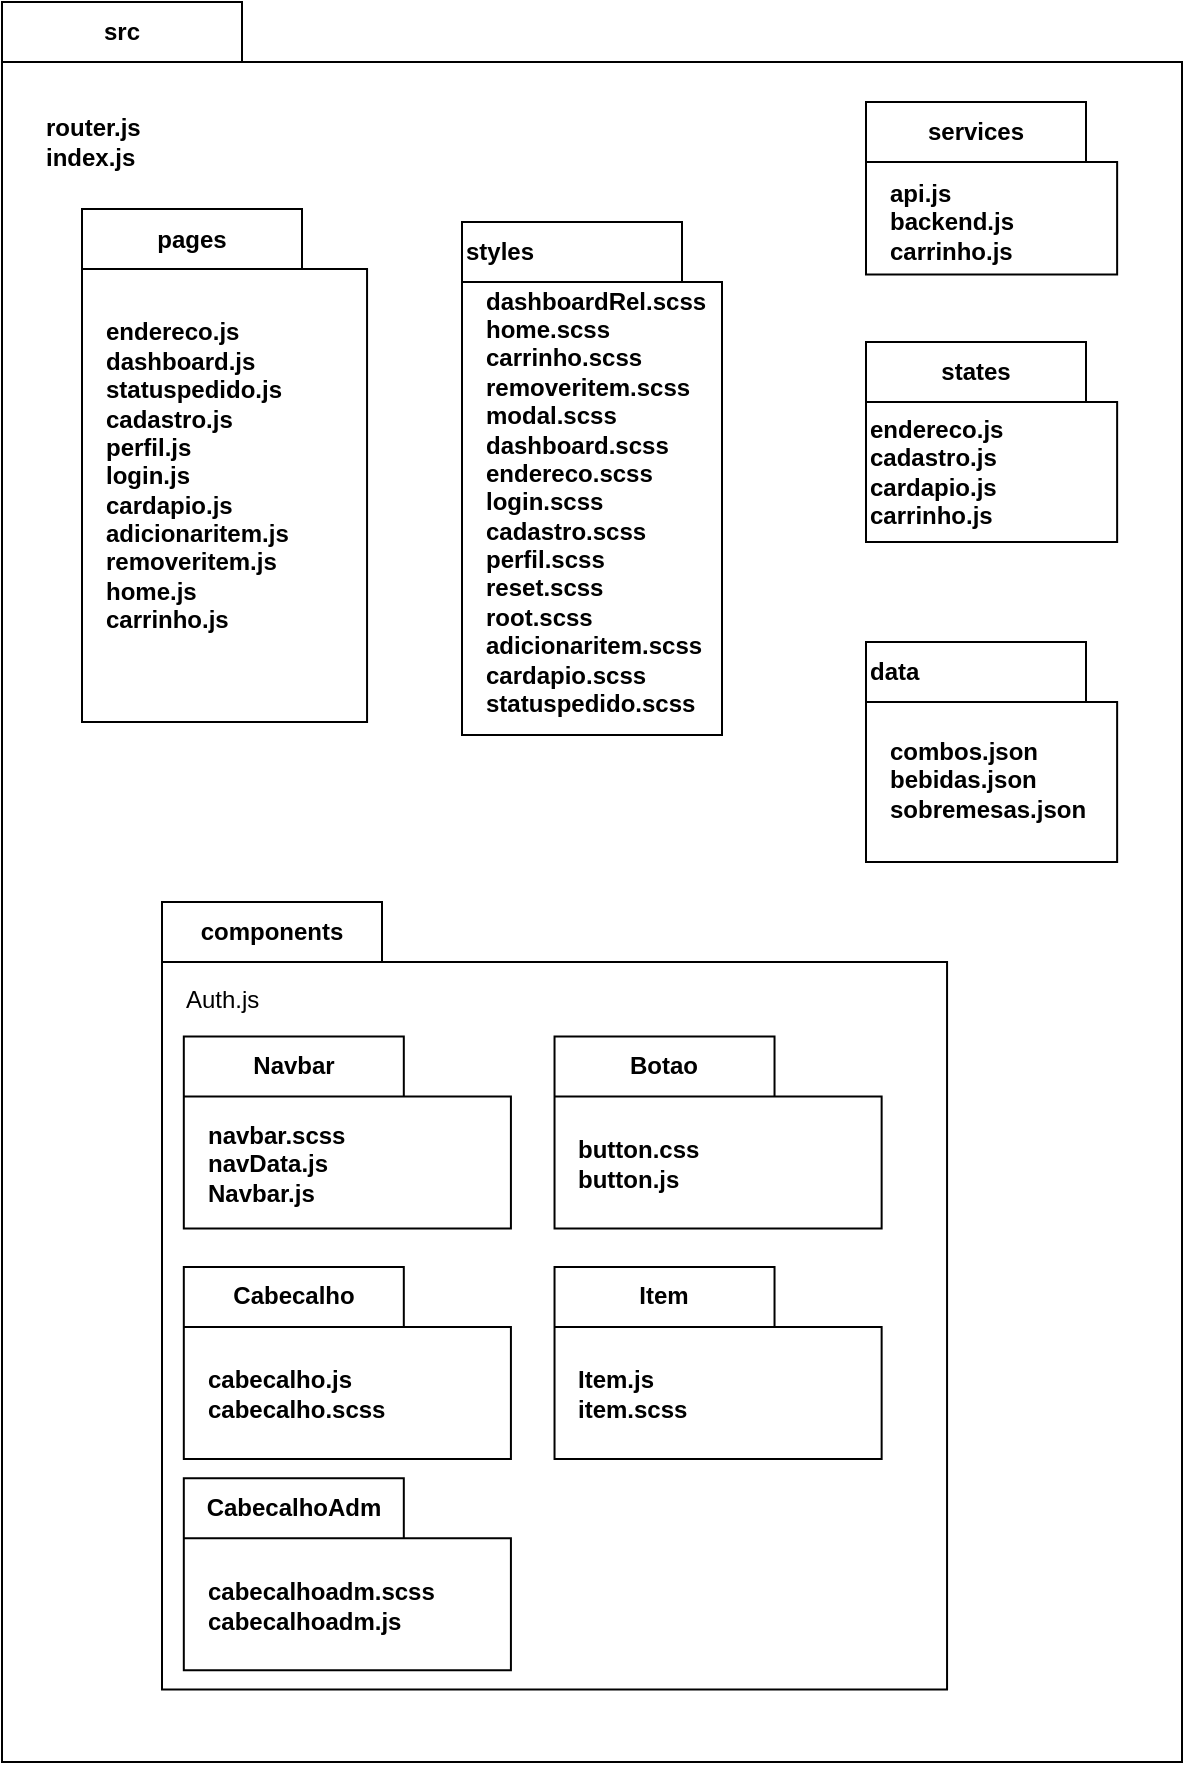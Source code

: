 <mxfile version="21.3.8" type="github">
  <diagram name="Page-1" id="ymEcQPFhfy4B4xUXShgt">
    <mxGraphModel dx="2805" dy="1082" grid="1" gridSize="10" guides="1" tooltips="1" connect="1" arrows="1" fold="1" page="1" pageScale="1" pageWidth="850" pageHeight="1100" math="0" shadow="0">
      <root>
        <mxCell id="0" />
        <mxCell id="1" parent="0" />
        <mxCell id="nx3lQ5HAjnqg4gOpDxmT-1" value="src&lt;br&gt;" style="shape=folder;fontStyle=1;tabWidth=120;tabHeight=30;tabPosition=left;html=1;boundedLbl=1;labelInHeader=1;container=1;collapsible=0;whiteSpace=wrap;align=center;" vertex="1" parent="1">
          <mxGeometry x="-70" y="80" width="590" height="880" as="geometry" />
        </mxCell>
        <mxCell id="nx3lQ5HAjnqg4gOpDxmT-2" value="&lt;div&gt;router.js&lt;/div&gt;&lt;div&gt;index.js&lt;/div&gt;" style="html=1;strokeColor=none;resizeWidth=1;resizeHeight=1;fillColor=none;part=1;connectable=0;allowArrows=0;deletable=0;whiteSpace=wrap;align=left;fontStyle=1" vertex="1" parent="nx3lQ5HAjnqg4gOpDxmT-1">
          <mxGeometry width="74.684" height="60.392" relative="1" as="geometry">
            <mxPoint x="20" y="40" as="offset" />
          </mxGeometry>
        </mxCell>
        <mxCell id="nx3lQ5HAjnqg4gOpDxmT-3" value="pages" style="shape=folder;fontStyle=1;tabWidth=110;tabHeight=30;tabPosition=left;html=1;boundedLbl=1;labelInHeader=1;container=1;collapsible=0;whiteSpace=wrap;" vertex="1" parent="nx3lQ5HAjnqg4gOpDxmT-1">
          <mxGeometry x="40" y="103.53" width="142.53" height="256.47" as="geometry" />
        </mxCell>
        <mxCell id="nx3lQ5HAjnqg4gOpDxmT-4" value="&lt;div&gt;endereco.js&lt;/div&gt;&lt;div&gt;dashboard.js&lt;/div&gt;&lt;div&gt;statuspedido.js&lt;/div&gt;&lt;div&gt;cadastro.js&lt;/div&gt;&lt;div&gt;perfil.js&lt;/div&gt;&lt;div&gt;login.js&lt;/div&gt;&lt;div&gt;cardapio.js&lt;/div&gt;&lt;div&gt;adicionaritem.js&lt;/div&gt;&lt;div&gt;removeritem.js&lt;/div&gt;&lt;div&gt;home.js&lt;/div&gt;&lt;div&gt;carrinho.js&lt;/div&gt;" style="html=1;strokeColor=none;resizeWidth=1;resizeHeight=1;fillColor=none;part=1;connectable=0;allowArrows=0;deletable=0;whiteSpace=wrap;align=left;fontStyle=1" vertex="1" parent="nx3lQ5HAjnqg4gOpDxmT-3">
          <mxGeometry width="64.905" height="167.689" relative="1" as="geometry">
            <mxPoint x="10" y="50" as="offset" />
          </mxGeometry>
        </mxCell>
        <mxCell id="nx3lQ5HAjnqg4gOpDxmT-5" value="data" style="shape=folder;fontStyle=1;tabWidth=110;tabHeight=30;tabPosition=left;html=1;boundedLbl=1;labelInHeader=1;container=1;collapsible=0;whiteSpace=wrap;align=left;" vertex="1" parent="nx3lQ5HAjnqg4gOpDxmT-1">
          <mxGeometry x="432" y="320" width="125.57" height="110" as="geometry" />
        </mxCell>
        <mxCell id="nx3lQ5HAjnqg4gOpDxmT-6" value="combos.json&#xa;bebidas.json&#xa;sobremesas.json" style="html=1;strokeColor=none;resizeWidth=1;resizeHeight=1;fillColor=none;part=1;connectable=0;allowArrows=0;deletable=0;whiteSpace=wrap;align=left;fontStyle=1" vertex="1" parent="nx3lQ5HAjnqg4gOpDxmT-5">
          <mxGeometry width="117.199" height="77" relative="1" as="geometry">
            <mxPoint x="10" y="30" as="offset" />
          </mxGeometry>
        </mxCell>
        <mxCell id="nx3lQ5HAjnqg4gOpDxmT-7" value="services" style="shape=folder;fontStyle=1;tabWidth=110;tabHeight=30;tabPosition=left;html=1;boundedLbl=1;labelInHeader=1;container=1;collapsible=0;whiteSpace=wrap;" vertex="1" parent="nx3lQ5HAjnqg4gOpDxmT-1">
          <mxGeometry x="432" y="49.999" width="125.57" height="86.275" as="geometry" />
        </mxCell>
        <mxCell id="nx3lQ5HAjnqg4gOpDxmT-8" value="api.js&#xa;backend.js&#xa;carrinho.js" style="html=1;strokeColor=none;resizeWidth=1;resizeHeight=1;fillColor=none;part=1;connectable=0;allowArrows=0;deletable=0;whiteSpace=wrap;align=left;fontStyle=1" vertex="1" parent="nx3lQ5HAjnqg4gOpDxmT-7">
          <mxGeometry width="117.199" height="60.392" relative="1" as="geometry">
            <mxPoint x="10" y="30" as="offset" />
          </mxGeometry>
        </mxCell>
        <mxCell id="nx3lQ5HAjnqg4gOpDxmT-9" value="styles" style="shape=folder;fontStyle=1;tabWidth=110;tabHeight=30;tabPosition=left;html=1;boundedLbl=1;labelInHeader=1;container=1;collapsible=0;whiteSpace=wrap;align=left;" vertex="1" parent="nx3lQ5HAjnqg4gOpDxmT-1">
          <mxGeometry x="230" y="110" width="130" height="256.47" as="geometry" />
        </mxCell>
        <mxCell id="nx3lQ5HAjnqg4gOpDxmT-10" value="dashboardRel.scss&#xa;home.scss&#xa;carrinho.scss&#xa;removeritem.scss&#xa;modal.scss&#xa;dashboard.scss&#xa;endereco.scss&#xa;login.scss&#xa;cadastro.scss&#xa;perfil.scss&#xa;reset.scss&#xa;root.scss&#xa;adicionaritem.scss&#xa;cardapio.scss&#xa;statuspedido.scss" style="html=1;strokeColor=none;resizeWidth=1;resizeHeight=1;fillColor=none;part=1;connectable=0;allowArrows=0;deletable=0;whiteSpace=wrap;align=left;fontStyle=1" vertex="1" parent="nx3lQ5HAjnqg4gOpDxmT-9">
          <mxGeometry width="121.333" height="199.477" relative="1" as="geometry">
            <mxPoint x="10" y="40" as="offset" />
          </mxGeometry>
        </mxCell>
        <mxCell id="nx3lQ5HAjnqg4gOpDxmT-11" value="components" style="shape=folder;fontStyle=1;tabWidth=110;tabHeight=30;tabPosition=left;html=1;boundedLbl=1;labelInHeader=1;container=1;collapsible=0;whiteSpace=wrap;" vertex="1" parent="nx3lQ5HAjnqg4gOpDxmT-1">
          <mxGeometry x="80" y="450" width="392.53" height="393.73" as="geometry" />
        </mxCell>
        <mxCell id="nx3lQ5HAjnqg4gOpDxmT-12" value="Auth.js" style="html=1;strokeColor=none;resizeWidth=1;resizeHeight=1;fillColor=none;part=1;connectable=0;allowArrows=0;deletable=0;whiteSpace=wrap;align=left;" vertex="1" parent="nx3lQ5HAjnqg4gOpDxmT-11">
          <mxGeometry width="381.626" height="38.413" relative="1" as="geometry">
            <mxPoint x="10" y="30" as="offset" />
          </mxGeometry>
        </mxCell>
        <mxCell id="nx3lQ5HAjnqg4gOpDxmT-18" value="Navbar" style="shape=folder;fontStyle=1;tabWidth=110;tabHeight=30;tabPosition=left;html=1;boundedLbl=1;labelInHeader=1;container=1;collapsible=0;whiteSpace=wrap;" vertex="1" parent="nx3lQ5HAjnqg4gOpDxmT-11">
          <mxGeometry x="10.904" y="67.222" width="163.554" height="96.032" as="geometry" />
        </mxCell>
        <mxCell id="nx3lQ5HAjnqg4gOpDxmT-19" value="&lt;div&gt;navbar.scss&lt;/div&gt;&lt;div&gt;navData.js&lt;/div&gt;&lt;div&gt;Navbar.js&lt;/div&gt;" style="html=1;strokeColor=none;resizeWidth=1;resizeHeight=1;fillColor=none;part=1;connectable=0;allowArrows=0;deletable=0;whiteSpace=wrap;align=left;fontStyle=1" vertex="1" parent="nx3lQ5HAjnqg4gOpDxmT-18">
          <mxGeometry width="152.651" height="67.222" relative="1" as="geometry">
            <mxPoint x="10" y="30" as="offset" />
          </mxGeometry>
        </mxCell>
        <mxCell id="nx3lQ5HAjnqg4gOpDxmT-20" value="Cabecalho" style="shape=folder;fontStyle=1;tabWidth=110;tabHeight=30;tabPosition=left;html=1;boundedLbl=1;labelInHeader=1;container=1;collapsible=0;whiteSpace=wrap;" vertex="1" parent="nx3lQ5HAjnqg4gOpDxmT-11">
          <mxGeometry x="10.904" y="182.46" width="163.554" height="96.032" as="geometry" />
        </mxCell>
        <mxCell id="nx3lQ5HAjnqg4gOpDxmT-21" value="&lt;div&gt;cabecalho.js&lt;/div&gt;&lt;div&gt;cabecalho.scss&lt;/div&gt;" style="html=1;strokeColor=none;resizeWidth=1;resizeHeight=1;fillColor=none;part=1;connectable=0;allowArrows=0;deletable=0;whiteSpace=wrap;align=left;fontStyle=1" vertex="1" parent="nx3lQ5HAjnqg4gOpDxmT-20">
          <mxGeometry width="152.651" height="67.222" relative="1" as="geometry">
            <mxPoint x="10" y="30" as="offset" />
          </mxGeometry>
        </mxCell>
        <mxCell id="nx3lQ5HAjnqg4gOpDxmT-22" value="CabecalhoAdm" style="shape=folder;fontStyle=1;tabWidth=110;tabHeight=30;tabPosition=left;html=1;boundedLbl=1;labelInHeader=1;container=1;collapsible=0;whiteSpace=wrap;" vertex="1" parent="nx3lQ5HAjnqg4gOpDxmT-11">
          <mxGeometry x="10.904" y="288.095" width="163.554" height="96.032" as="geometry" />
        </mxCell>
        <mxCell id="nx3lQ5HAjnqg4gOpDxmT-23" value="cabecalhoadm.scss&#xa;cabecalhoadm.js" style="html=1;strokeColor=none;resizeWidth=1;resizeHeight=1;fillColor=none;part=1;connectable=0;allowArrows=0;deletable=0;whiteSpace=wrap;align=left;fontStyle=1" vertex="1" parent="nx3lQ5HAjnqg4gOpDxmT-22">
          <mxGeometry width="152.651" height="67.222" relative="1" as="geometry">
            <mxPoint x="10" y="30" as="offset" />
          </mxGeometry>
        </mxCell>
        <mxCell id="nx3lQ5HAjnqg4gOpDxmT-24" value="Botao" style="shape=folder;fontStyle=1;tabWidth=110;tabHeight=30;tabPosition=left;html=1;boundedLbl=1;labelInHeader=1;container=1;collapsible=0;whiteSpace=wrap;" vertex="1" parent="nx3lQ5HAjnqg4gOpDxmT-11">
          <mxGeometry x="196.265" y="67.222" width="163.554" height="96.032" as="geometry" />
        </mxCell>
        <mxCell id="nx3lQ5HAjnqg4gOpDxmT-25" value="&lt;div&gt;button.css&lt;/div&gt;&lt;div&gt;button.js&lt;/div&gt;" style="html=1;strokeColor=none;resizeWidth=1;resizeHeight=1;fillColor=none;part=1;connectable=0;allowArrows=0;deletable=0;whiteSpace=wrap;align=left;fontStyle=1" vertex="1" parent="nx3lQ5HAjnqg4gOpDxmT-24">
          <mxGeometry width="152.651" height="67.222" relative="1" as="geometry">
            <mxPoint x="10" y="30" as="offset" />
          </mxGeometry>
        </mxCell>
        <mxCell id="nx3lQ5HAjnqg4gOpDxmT-26" value="Item" style="shape=folder;fontStyle=1;tabWidth=110;tabHeight=30;tabPosition=left;html=1;boundedLbl=1;labelInHeader=1;container=1;collapsible=0;whiteSpace=wrap;" vertex="1" parent="nx3lQ5HAjnqg4gOpDxmT-11">
          <mxGeometry x="196.265" y="182.46" width="163.554" height="96.032" as="geometry" />
        </mxCell>
        <mxCell id="nx3lQ5HAjnqg4gOpDxmT-27" value="Item.js&#xa;item.scss" style="html=1;strokeColor=none;resizeWidth=1;resizeHeight=1;fillColor=none;part=1;connectable=0;allowArrows=0;deletable=0;whiteSpace=wrap;align=left;fontStyle=1" vertex="1" parent="nx3lQ5HAjnqg4gOpDxmT-26">
          <mxGeometry width="152.651" height="67.222" relative="1" as="geometry">
            <mxPoint x="10" y="30" as="offset" />
          </mxGeometry>
        </mxCell>
        <mxCell id="nx3lQ5HAjnqg4gOpDxmT-15" value="states" style="shape=folder;fontStyle=1;tabWidth=110;tabHeight=30;tabPosition=left;html=1;boundedLbl=1;labelInHeader=1;container=1;collapsible=0;whiteSpace=wrap;" vertex="1" parent="nx3lQ5HAjnqg4gOpDxmT-1">
          <mxGeometry x="432" y="170" width="125.57" height="100" as="geometry" />
        </mxCell>
        <mxCell id="nx3lQ5HAjnqg4gOpDxmT-16" value="&lt;div&gt;endereco.js&lt;/div&gt;&lt;div&gt;cadastro.js&lt;/div&gt;&lt;div&gt;cardapio.js&lt;/div&gt;&lt;div&gt;carrinho.js&lt;/div&gt;" style="html=1;strokeColor=none;resizeWidth=1;resizeHeight=1;fillColor=none;part=1;connectable=0;allowArrows=0;deletable=0;whiteSpace=wrap;align=left;fontStyle=1" vertex="1" parent="nx3lQ5HAjnqg4gOpDxmT-15">
          <mxGeometry width="125.57" height="70" relative="1" as="geometry">
            <mxPoint y="30" as="offset" />
          </mxGeometry>
        </mxCell>
      </root>
    </mxGraphModel>
  </diagram>
</mxfile>

